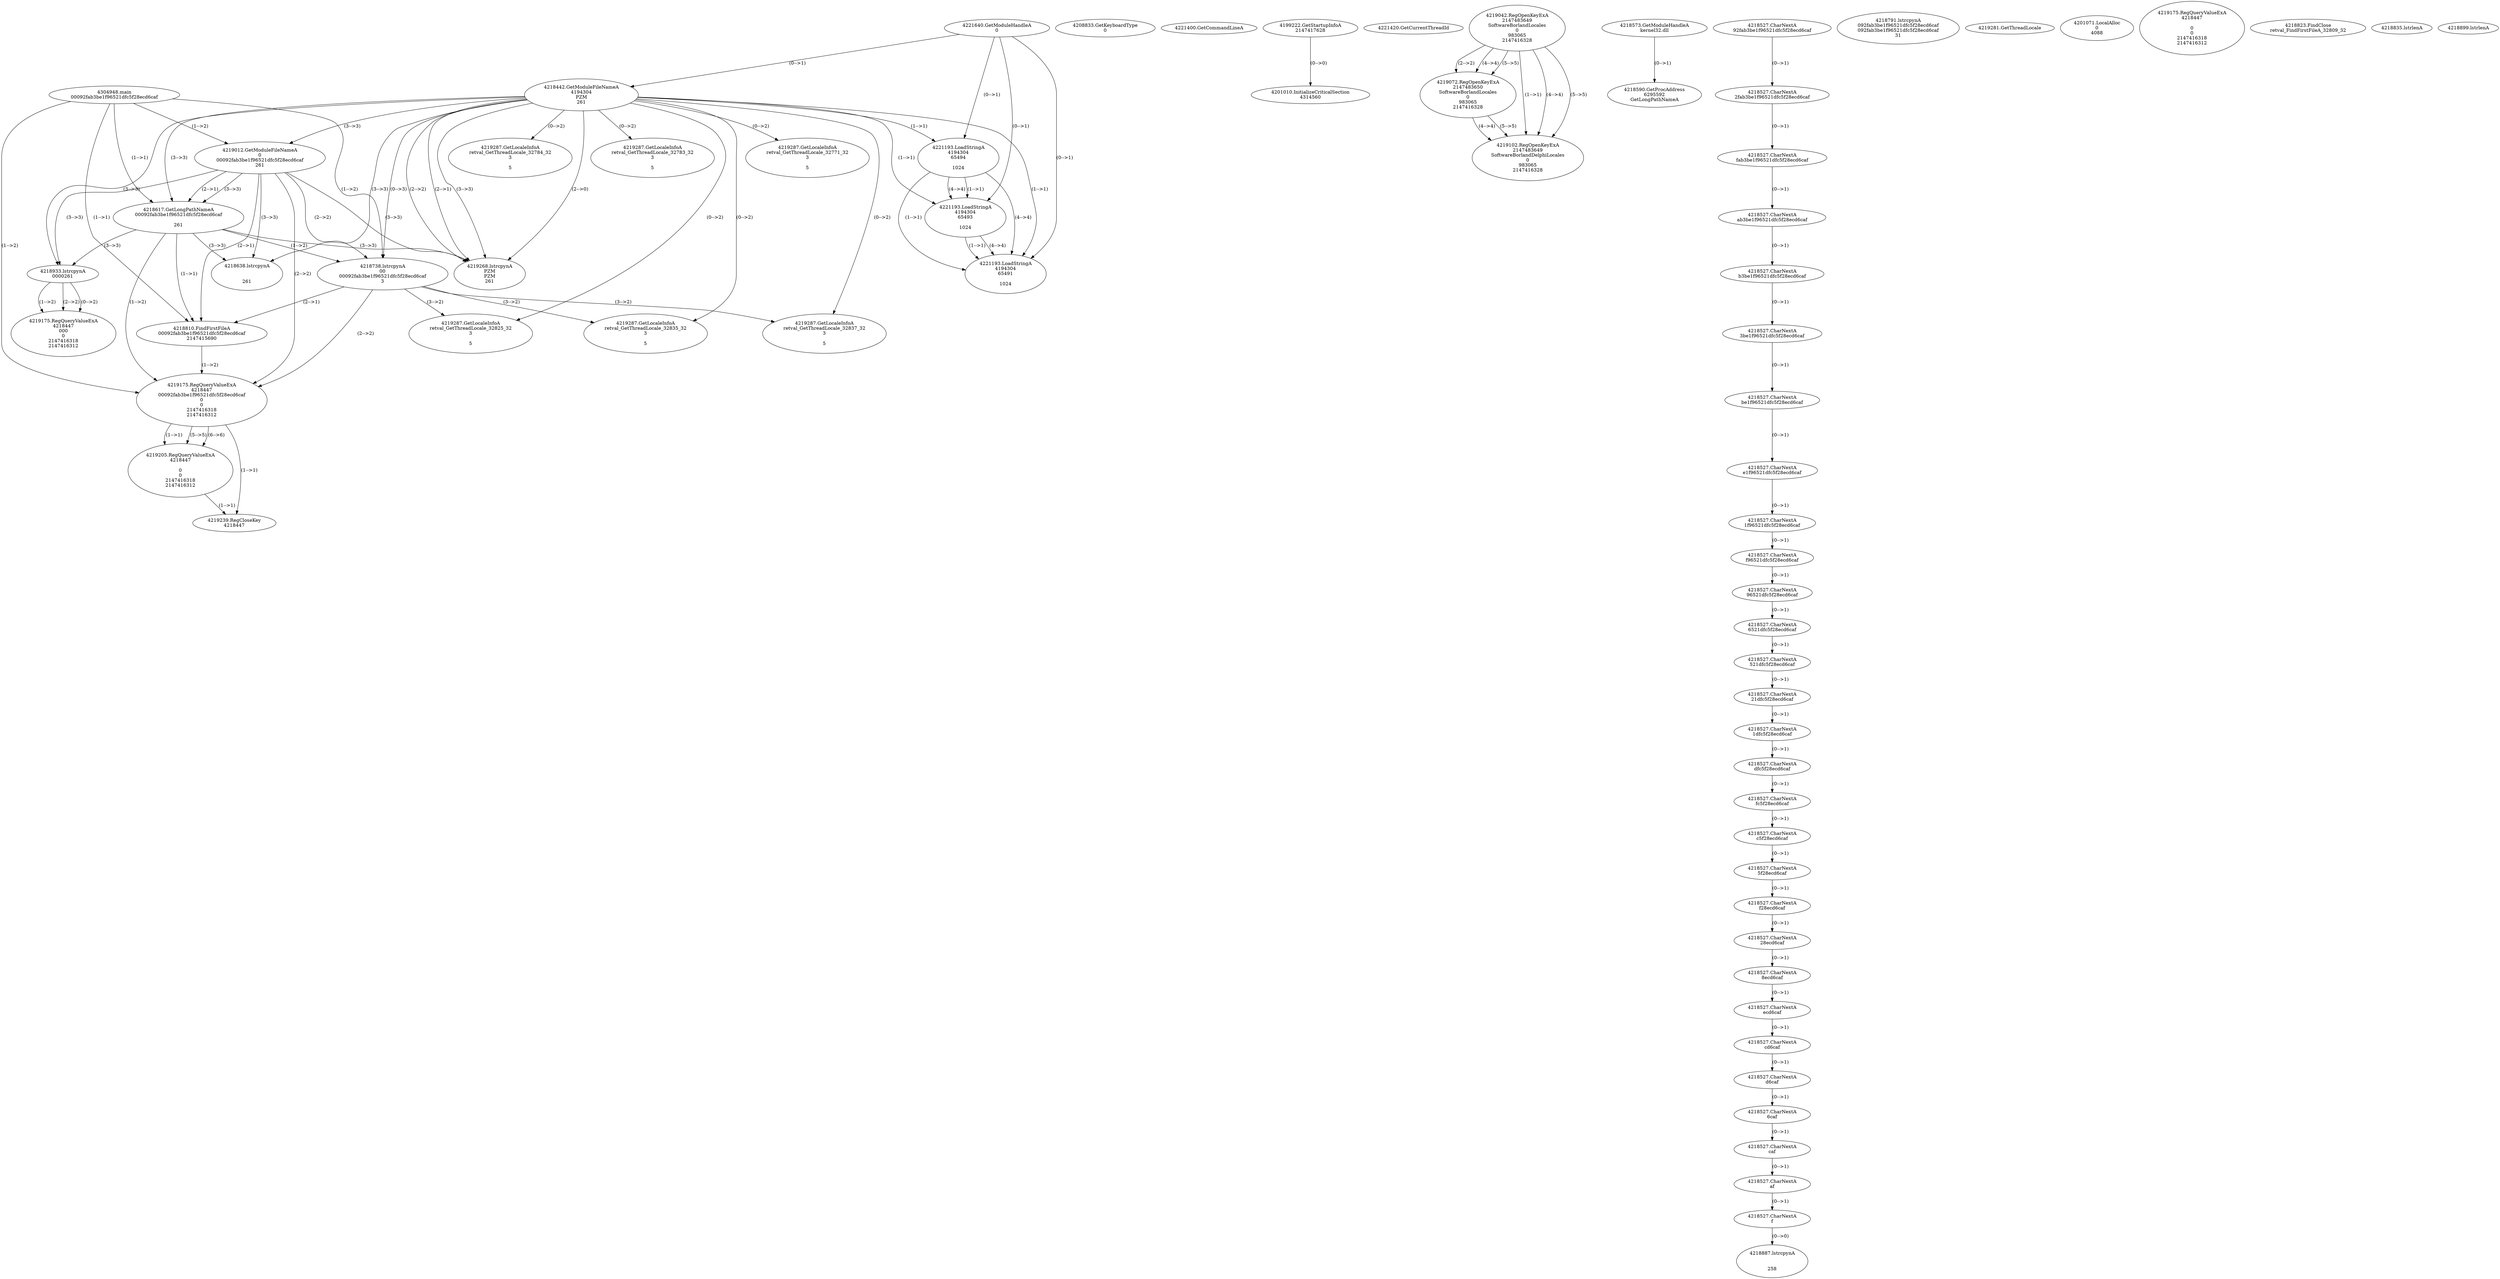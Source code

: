 // Global SCDG with merge call
digraph {
	0 [label="4304948.main
00092fab3be1f96521dfc5f28ecd6caf"]
	1 [label="4221640.GetModuleHandleA
0"]
	2 [label="4208833.GetKeyboardType
0"]
	3 [label="4221400.GetCommandLineA
"]
	4 [label="4199222.GetStartupInfoA
2147417628"]
	5 [label="4221420.GetCurrentThreadId
"]
	6 [label="4218442.GetModuleFileNameA
4194304
PZM
261"]
	1 -> 6 [label="(0-->1)"]
	7 [label="4219012.GetModuleFileNameA
0
00092fab3be1f96521dfc5f28ecd6caf
261"]
	0 -> 7 [label="(1-->2)"]
	6 -> 7 [label="(3-->3)"]
	8 [label="4219042.RegOpenKeyExA
2147483649
Software\Borland\Locales
0
983065
2147416328"]
	9 [label="4219072.RegOpenKeyExA
2147483650
Software\Borland\Locales
0
983065
2147416328"]
	8 -> 9 [label="(2-->2)"]
	8 -> 9 [label="(4-->4)"]
	8 -> 9 [label="(5-->5)"]
	10 [label="4218573.GetModuleHandleA
kernel32.dll"]
	11 [label="4218590.GetProcAddress
6295592
GetLongPathNameA"]
	10 -> 11 [label="(0-->1)"]
	12 [label="4218617.GetLongPathNameA
00092fab3be1f96521dfc5f28ecd6caf

261"]
	0 -> 12 [label="(1-->1)"]
	7 -> 12 [label="(2-->1)"]
	6 -> 12 [label="(3-->3)"]
	7 -> 12 [label="(3-->3)"]
	13 [label="4218738.lstrcpynA
00
00092fab3be1f96521dfc5f28ecd6caf
3"]
	0 -> 13 [label="(1-->2)"]
	7 -> 13 [label="(2-->2)"]
	12 -> 13 [label="(1-->2)"]
	6 -> 13 [label="(0-->3)"]
	14 [label="4218527.CharNextA
92fab3be1f96521dfc5f28ecd6caf"]
	15 [label="4218527.CharNextA
2fab3be1f96521dfc5f28ecd6caf"]
	14 -> 15 [label="(0-->1)"]
	16 [label="4218527.CharNextA
fab3be1f96521dfc5f28ecd6caf"]
	15 -> 16 [label="(0-->1)"]
	17 [label="4218527.CharNextA
ab3be1f96521dfc5f28ecd6caf"]
	16 -> 17 [label="(0-->1)"]
	18 [label="4218527.CharNextA
b3be1f96521dfc5f28ecd6caf"]
	17 -> 18 [label="(0-->1)"]
	19 [label="4218527.CharNextA
3be1f96521dfc5f28ecd6caf"]
	18 -> 19 [label="(0-->1)"]
	20 [label="4218527.CharNextA
be1f96521dfc5f28ecd6caf"]
	19 -> 20 [label="(0-->1)"]
	21 [label="4218527.CharNextA
e1f96521dfc5f28ecd6caf"]
	20 -> 21 [label="(0-->1)"]
	22 [label="4218527.CharNextA
1f96521dfc5f28ecd6caf"]
	21 -> 22 [label="(0-->1)"]
	23 [label="4218527.CharNextA
f96521dfc5f28ecd6caf"]
	22 -> 23 [label="(0-->1)"]
	24 [label="4218527.CharNextA
96521dfc5f28ecd6caf"]
	23 -> 24 [label="(0-->1)"]
	25 [label="4218527.CharNextA
6521dfc5f28ecd6caf"]
	24 -> 25 [label="(0-->1)"]
	26 [label="4218527.CharNextA
521dfc5f28ecd6caf"]
	25 -> 26 [label="(0-->1)"]
	27 [label="4218527.CharNextA
21dfc5f28ecd6caf"]
	26 -> 27 [label="(0-->1)"]
	28 [label="4218527.CharNextA
1dfc5f28ecd6caf"]
	27 -> 28 [label="(0-->1)"]
	29 [label="4218527.CharNextA
dfc5f28ecd6caf"]
	28 -> 29 [label="(0-->1)"]
	30 [label="4218527.CharNextA
fc5f28ecd6caf"]
	29 -> 30 [label="(0-->1)"]
	31 [label="4218527.CharNextA
c5f28ecd6caf"]
	30 -> 31 [label="(0-->1)"]
	32 [label="4218527.CharNextA
5f28ecd6caf"]
	31 -> 32 [label="(0-->1)"]
	33 [label="4218527.CharNextA
f28ecd6caf"]
	32 -> 33 [label="(0-->1)"]
	34 [label="4218527.CharNextA
28ecd6caf"]
	33 -> 34 [label="(0-->1)"]
	35 [label="4218527.CharNextA
8ecd6caf"]
	34 -> 35 [label="(0-->1)"]
	36 [label="4218527.CharNextA
ecd6caf"]
	35 -> 36 [label="(0-->1)"]
	37 [label="4218527.CharNextA
cd6caf"]
	36 -> 37 [label="(0-->1)"]
	38 [label="4218527.CharNextA
d6caf"]
	37 -> 38 [label="(0-->1)"]
	39 [label="4218527.CharNextA
6caf"]
	38 -> 39 [label="(0-->1)"]
	40 [label="4218527.CharNextA
caf"]
	39 -> 40 [label="(0-->1)"]
	41 [label="4218527.CharNextA
af"]
	40 -> 41 [label="(0-->1)"]
	42 [label="4218527.CharNextA
f"]
	41 -> 42 [label="(0-->1)"]
	43 [label="4218791.lstrcpynA
092fab3be1f96521dfc5f28ecd6caf
092fab3be1f96521dfc5f28ecd6caf
31"]
	44 [label="4218810.FindFirstFileA
00092fab3be1f96521dfc5f28ecd6caf
2147415690"]
	0 -> 44 [label="(1-->1)"]
	7 -> 44 [label="(2-->1)"]
	12 -> 44 [label="(1-->1)"]
	13 -> 44 [label="(2-->1)"]
	45 [label="4219175.RegQueryValueExA
4218447
00092fab3be1f96521dfc5f28ecd6caf
0
0
2147416318
2147416312"]
	0 -> 45 [label="(1-->2)"]
	7 -> 45 [label="(2-->2)"]
	12 -> 45 [label="(1-->2)"]
	13 -> 45 [label="(2-->2)"]
	44 -> 45 [label="(1-->2)"]
	46 [label="4219205.RegQueryValueExA
4218447

0
0
2147416318
2147416312"]
	45 -> 46 [label="(1-->1)"]
	45 -> 46 [label="(5-->5)"]
	45 -> 46 [label="(6-->6)"]
	47 [label="4219239.RegCloseKey
4218447"]
	45 -> 47 [label="(1-->1)"]
	46 -> 47 [label="(1-->1)"]
	48 [label="4219268.lstrcpynA
PZM
PZM
261"]
	6 -> 48 [label="(2-->1)"]
	6 -> 48 [label="(2-->2)"]
	6 -> 48 [label="(3-->3)"]
	7 -> 48 [label="(3-->3)"]
	12 -> 48 [label="(3-->3)"]
	6 -> 48 [label="(2-->0)"]
	49 [label="4219281.GetThreadLocale
"]
	50 [label="4219287.GetLocaleInfoA
retval_GetThreadLocale_32835_32
3

5"]
	6 -> 50 [label="(0-->2)"]
	13 -> 50 [label="(3-->2)"]
	51 [label="4221193.LoadStringA
4194304
65494

1024"]
	1 -> 51 [label="(0-->1)"]
	6 -> 51 [label="(1-->1)"]
	52 [label="4221193.LoadStringA
4194304
65493

1024"]
	1 -> 52 [label="(0-->1)"]
	6 -> 52 [label="(1-->1)"]
	51 -> 52 [label="(1-->1)"]
	51 -> 52 [label="(4-->4)"]
	53 [label="4221193.LoadStringA
4194304
65491

1024"]
	1 -> 53 [label="(0-->1)"]
	6 -> 53 [label="(1-->1)"]
	51 -> 53 [label="(1-->1)"]
	52 -> 53 [label="(1-->1)"]
	51 -> 53 [label="(4-->4)"]
	52 -> 53 [label="(4-->4)"]
	54 [label="4201010.InitializeCriticalSection
4314560"]
	4 -> 54 [label="(0-->0)"]
	55 [label="4201071.LocalAlloc
0
4088"]
	56 [label="4218638.lstrcpynA


261"]
	6 -> 56 [label="(3-->3)"]
	7 -> 56 [label="(3-->3)"]
	12 -> 56 [label="(3-->3)"]
	57 [label="4219175.RegQueryValueExA
4218447

0
0
2147416318
2147416312"]
	58 [label="4219287.GetLocaleInfoA
retval_GetThreadLocale_32784_32
3

5"]
	6 -> 58 [label="(0-->2)"]
	59 [label="4219287.GetLocaleInfoA
retval_GetThreadLocale_32783_32
3

5"]
	6 -> 59 [label="(0-->2)"]
	60 [label="4218823.FindClose
retval_FindFirstFileA_32809_32"]
	61 [label="4218835.lstrlenA
"]
	62 [label="4218887.lstrcpynA


258"]
	42 -> 62 [label="(0-->0)"]
	63 [label="4218899.lstrlenA
"]
	64 [label="4218933.lstrcpynA
00\
00\
261"]
	6 -> 64 [label="(3-->3)"]
	7 -> 64 [label="(3-->3)"]
	12 -> 64 [label="(3-->3)"]
	65 [label="4219175.RegQueryValueExA
4218447
00\
0
0
2147416318
2147416312"]
	64 -> 65 [label="(1-->2)"]
	64 -> 65 [label="(2-->2)"]
	64 -> 65 [label="(0-->2)"]
	66 [label="4219287.GetLocaleInfoA
retval_GetThreadLocale_32825_32
3

5"]
	6 -> 66 [label="(0-->2)"]
	13 -> 66 [label="(3-->2)"]
	67 [label="4219102.RegOpenKeyExA
2147483649
Software\Borland\Delphi\Locales
0
983065
2147416328"]
	8 -> 67 [label="(1-->1)"]
	8 -> 67 [label="(4-->4)"]
	9 -> 67 [label="(4-->4)"]
	8 -> 67 [label="(5-->5)"]
	9 -> 67 [label="(5-->5)"]
	68 [label="4219287.GetLocaleInfoA
retval_GetThreadLocale_32771_32
3

5"]
	6 -> 68 [label="(0-->2)"]
	69 [label="4219287.GetLocaleInfoA
retval_GetThreadLocale_32837_32
3

5"]
	6 -> 69 [label="(0-->2)"]
	13 -> 69 [label="(3-->2)"]
}

